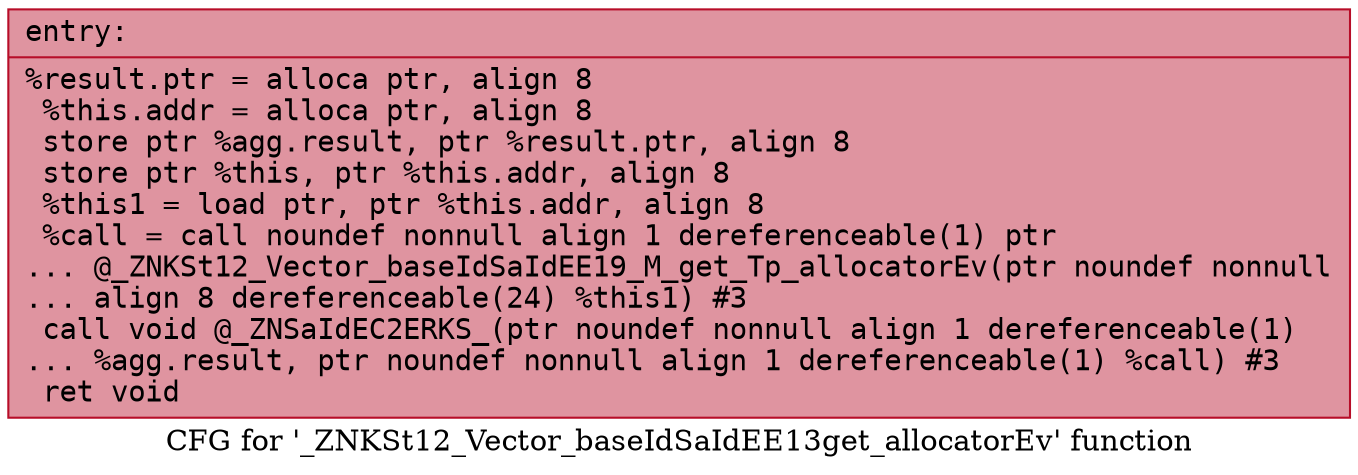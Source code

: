 digraph "CFG for '_ZNKSt12_Vector_baseIdSaIdEE13get_allocatorEv' function" {
	label="CFG for '_ZNKSt12_Vector_baseIdSaIdEE13get_allocatorEv' function";

	Node0x56307d6bf730 [shape=record,color="#b70d28ff", style=filled, fillcolor="#b70d2870" fontname="Courier",label="{entry:\l|  %result.ptr = alloca ptr, align 8\l  %this.addr = alloca ptr, align 8\l  store ptr %agg.result, ptr %result.ptr, align 8\l  store ptr %this, ptr %this.addr, align 8\l  %this1 = load ptr, ptr %this.addr, align 8\l  %call = call noundef nonnull align 1 dereferenceable(1) ptr\l... @_ZNKSt12_Vector_baseIdSaIdEE19_M_get_Tp_allocatorEv(ptr noundef nonnull\l... align 8 dereferenceable(24) %this1) #3\l  call void @_ZNSaIdEC2ERKS_(ptr noundef nonnull align 1 dereferenceable(1)\l... %agg.result, ptr noundef nonnull align 1 dereferenceable(1) %call) #3\l  ret void\l}"];
}
